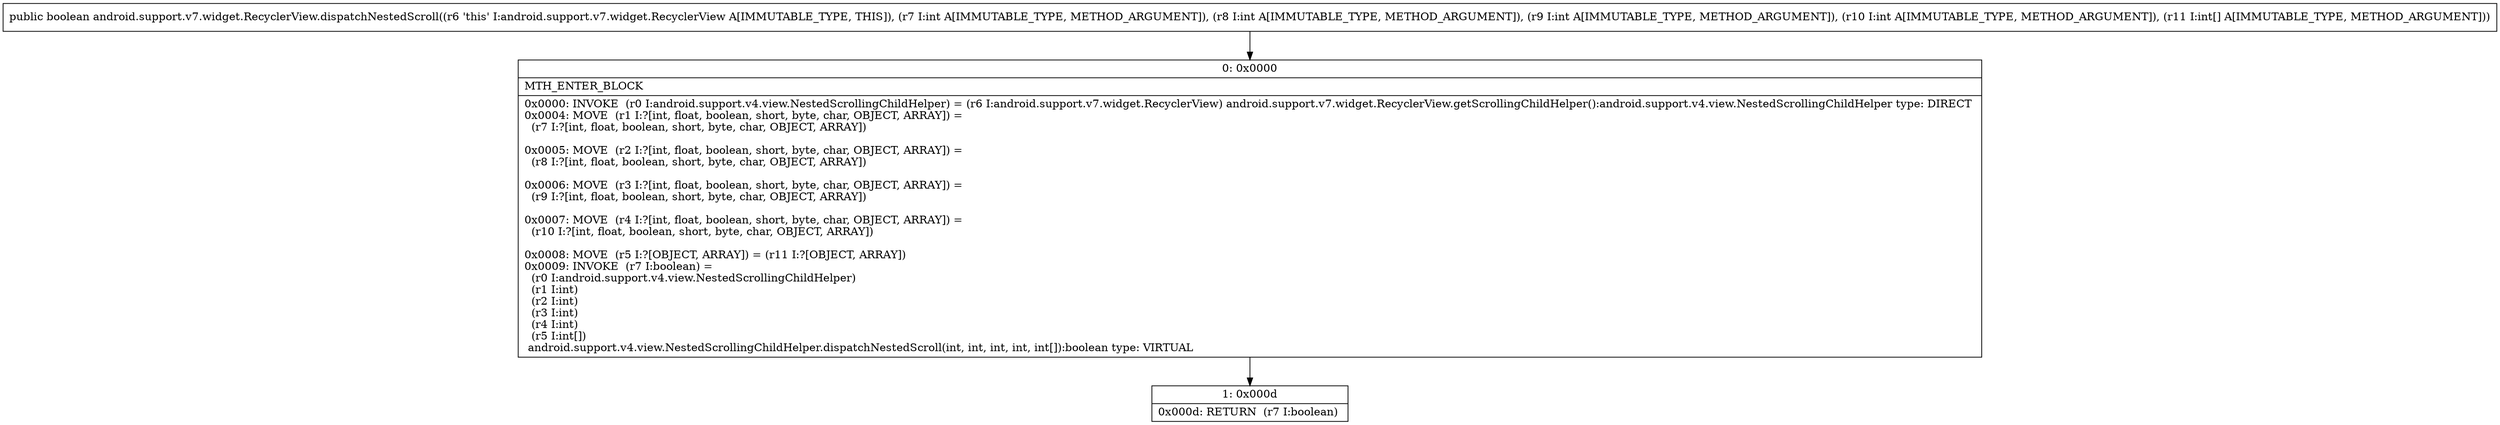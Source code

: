 digraph "CFG forandroid.support.v7.widget.RecyclerView.dispatchNestedScroll(IIII[I)Z" {
Node_0 [shape=record,label="{0\:\ 0x0000|MTH_ENTER_BLOCK\l|0x0000: INVOKE  (r0 I:android.support.v4.view.NestedScrollingChildHelper) = (r6 I:android.support.v7.widget.RecyclerView) android.support.v7.widget.RecyclerView.getScrollingChildHelper():android.support.v4.view.NestedScrollingChildHelper type: DIRECT \l0x0004: MOVE  (r1 I:?[int, float, boolean, short, byte, char, OBJECT, ARRAY]) = \l  (r7 I:?[int, float, boolean, short, byte, char, OBJECT, ARRAY])\l \l0x0005: MOVE  (r2 I:?[int, float, boolean, short, byte, char, OBJECT, ARRAY]) = \l  (r8 I:?[int, float, boolean, short, byte, char, OBJECT, ARRAY])\l \l0x0006: MOVE  (r3 I:?[int, float, boolean, short, byte, char, OBJECT, ARRAY]) = \l  (r9 I:?[int, float, boolean, short, byte, char, OBJECT, ARRAY])\l \l0x0007: MOVE  (r4 I:?[int, float, boolean, short, byte, char, OBJECT, ARRAY]) = \l  (r10 I:?[int, float, boolean, short, byte, char, OBJECT, ARRAY])\l \l0x0008: MOVE  (r5 I:?[OBJECT, ARRAY]) = (r11 I:?[OBJECT, ARRAY]) \l0x0009: INVOKE  (r7 I:boolean) = \l  (r0 I:android.support.v4.view.NestedScrollingChildHelper)\l  (r1 I:int)\l  (r2 I:int)\l  (r3 I:int)\l  (r4 I:int)\l  (r5 I:int[])\l android.support.v4.view.NestedScrollingChildHelper.dispatchNestedScroll(int, int, int, int, int[]):boolean type: VIRTUAL \l}"];
Node_1 [shape=record,label="{1\:\ 0x000d|0x000d: RETURN  (r7 I:boolean) \l}"];
MethodNode[shape=record,label="{public boolean android.support.v7.widget.RecyclerView.dispatchNestedScroll((r6 'this' I:android.support.v7.widget.RecyclerView A[IMMUTABLE_TYPE, THIS]), (r7 I:int A[IMMUTABLE_TYPE, METHOD_ARGUMENT]), (r8 I:int A[IMMUTABLE_TYPE, METHOD_ARGUMENT]), (r9 I:int A[IMMUTABLE_TYPE, METHOD_ARGUMENT]), (r10 I:int A[IMMUTABLE_TYPE, METHOD_ARGUMENT]), (r11 I:int[] A[IMMUTABLE_TYPE, METHOD_ARGUMENT])) }"];
MethodNode -> Node_0;
Node_0 -> Node_1;
}

